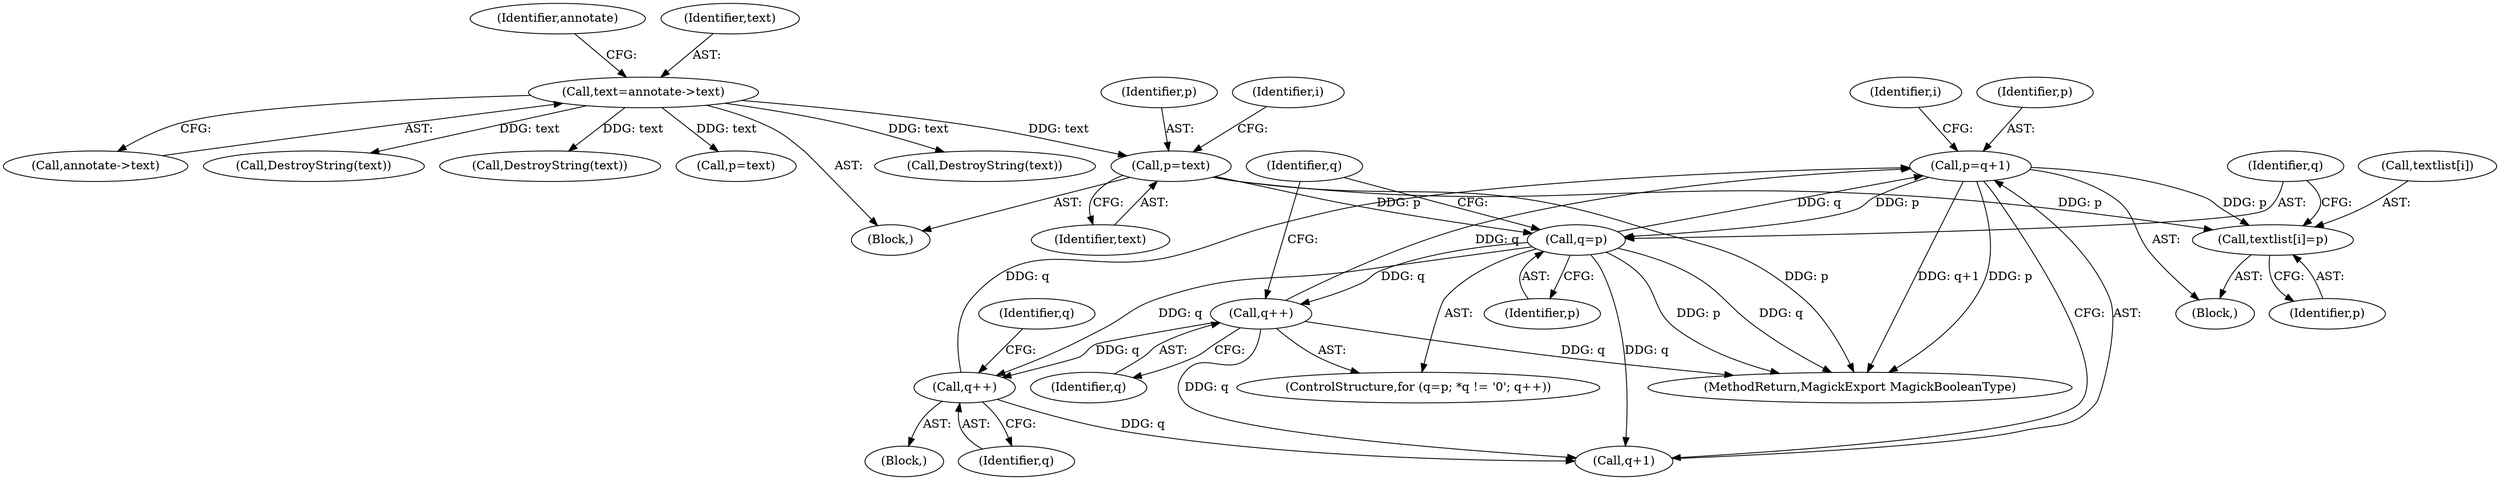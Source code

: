 digraph "0_ImageMagick6_7c2c5ba5b8e3a0b2b82f56c71dfab74ed4006df7@array" {
"1000271" [label="(Call,textlist[i]=p)"];
"1000257" [label="(Call,p=text)"];
"1000188" [label="(Call,text=annotate->text)"];
"1000313" [label="(Call,p=q+1)"];
"1000284" [label="(Call,q++)"];
"1000277" [label="(Call,q=p)"];
"1000307" [label="(Call,q++)"];
"1000108" [label="(Block,)"];
"1000285" [label="(Identifier,q)"];
"1000284" [label="(Call,q++)"];
"1000279" [label="(Identifier,p)"];
"1000282" [label="(Identifier,q)"];
"1000188" [label="(Call,text=annotate->text)"];
"1000383" [label="(Call,DestroyString(text))"];
"1000311" [label="(Identifier,q)"];
"1000190" [label="(Call,annotate->text)"];
"1000258" [label="(Identifier,p)"];
"1000308" [label="(Identifier,q)"];
"1000277" [label="(Call,q=p)"];
"1000315" [label="(Call,q+1)"];
"1000271" [label="(Call,textlist[i]=p)"];
"1000275" [label="(Identifier,p)"];
"1000253" [label="(Call,DestroyString(text))"];
"1000307" [label="(Call,q++)"];
"1002057" [label="(Call,DestroyString(text))"];
"1000278" [label="(Identifier,q)"];
"1000272" [label="(Call,textlist[i])"];
"1000269" [label="(Block,)"];
"1000211" [label="(Call,p=text)"];
"1000268" [label="(Identifier,i)"];
"1000262" [label="(Identifier,i)"];
"1000314" [label="(Identifier,p)"];
"1002061" [label="(MethodReturn,MagickExport MagickBooleanType)"];
"1000313" [label="(Call,p=q+1)"];
"1000302" [label="(Block,)"];
"1000195" [label="(Identifier,annotate)"];
"1000189" [label="(Identifier,text)"];
"1000259" [label="(Identifier,text)"];
"1000257" [label="(Call,p=text)"];
"1000276" [label="(ControlStructure,for (q=p; *q != '\0'; q++))"];
"1000271" -> "1000269"  [label="AST: "];
"1000271" -> "1000275"  [label="CFG: "];
"1000272" -> "1000271"  [label="AST: "];
"1000275" -> "1000271"  [label="AST: "];
"1000278" -> "1000271"  [label="CFG: "];
"1000257" -> "1000271"  [label="DDG: p"];
"1000313" -> "1000271"  [label="DDG: p"];
"1000257" -> "1000108"  [label="AST: "];
"1000257" -> "1000259"  [label="CFG: "];
"1000258" -> "1000257"  [label="AST: "];
"1000259" -> "1000257"  [label="AST: "];
"1000262" -> "1000257"  [label="CFG: "];
"1000257" -> "1002061"  [label="DDG: p"];
"1000188" -> "1000257"  [label="DDG: text"];
"1000257" -> "1000277"  [label="DDG: p"];
"1000188" -> "1000108"  [label="AST: "];
"1000188" -> "1000190"  [label="CFG: "];
"1000189" -> "1000188"  [label="AST: "];
"1000190" -> "1000188"  [label="AST: "];
"1000195" -> "1000188"  [label="CFG: "];
"1000188" -> "1000211"  [label="DDG: text"];
"1000188" -> "1000253"  [label="DDG: text"];
"1000188" -> "1000383"  [label="DDG: text"];
"1000188" -> "1002057"  [label="DDG: text"];
"1000313" -> "1000269"  [label="AST: "];
"1000313" -> "1000315"  [label="CFG: "];
"1000314" -> "1000313"  [label="AST: "];
"1000315" -> "1000313"  [label="AST: "];
"1000268" -> "1000313"  [label="CFG: "];
"1000313" -> "1002061"  [label="DDG: q+1"];
"1000313" -> "1002061"  [label="DDG: p"];
"1000313" -> "1000277"  [label="DDG: p"];
"1000284" -> "1000313"  [label="DDG: q"];
"1000277" -> "1000313"  [label="DDG: q"];
"1000307" -> "1000313"  [label="DDG: q"];
"1000284" -> "1000276"  [label="AST: "];
"1000284" -> "1000285"  [label="CFG: "];
"1000285" -> "1000284"  [label="AST: "];
"1000282" -> "1000284"  [label="CFG: "];
"1000284" -> "1002061"  [label="DDG: q"];
"1000277" -> "1000284"  [label="DDG: q"];
"1000284" -> "1000307"  [label="DDG: q"];
"1000284" -> "1000315"  [label="DDG: q"];
"1000277" -> "1000276"  [label="AST: "];
"1000277" -> "1000279"  [label="CFG: "];
"1000278" -> "1000277"  [label="AST: "];
"1000279" -> "1000277"  [label="AST: "];
"1000282" -> "1000277"  [label="CFG: "];
"1000277" -> "1002061"  [label="DDG: q"];
"1000277" -> "1002061"  [label="DDG: p"];
"1000277" -> "1000307"  [label="DDG: q"];
"1000277" -> "1000315"  [label="DDG: q"];
"1000307" -> "1000302"  [label="AST: "];
"1000307" -> "1000308"  [label="CFG: "];
"1000308" -> "1000307"  [label="AST: "];
"1000311" -> "1000307"  [label="CFG: "];
"1000307" -> "1000315"  [label="DDG: q"];
}
